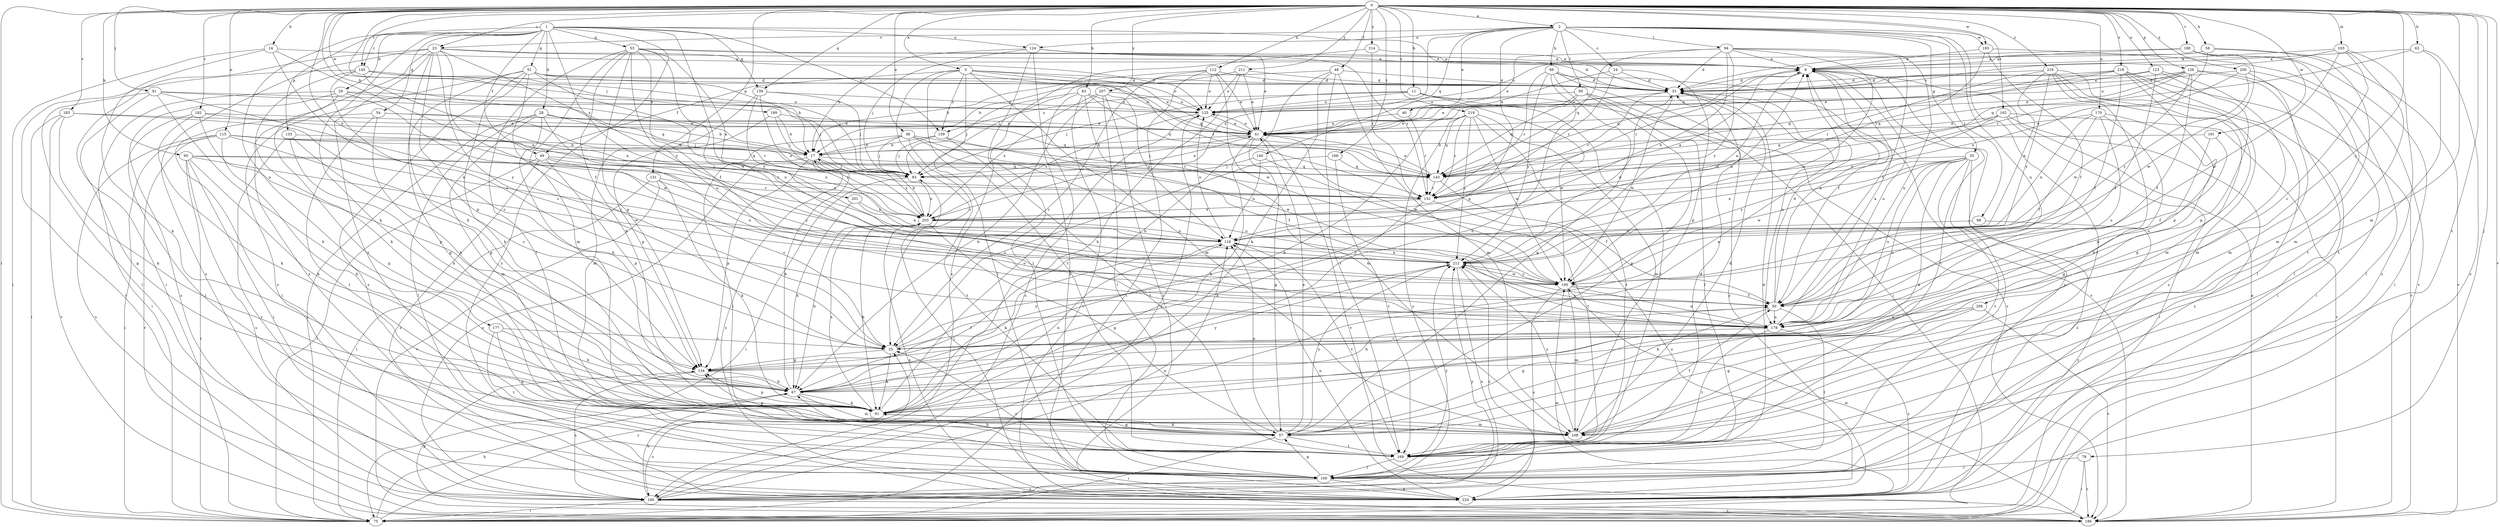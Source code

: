 strict digraph  {
0;
1;
2;
5;
8;
11;
14;
17;
23;
24;
25;
28;
29;
33;
38;
40;
41;
48;
49;
50;
51;
53;
54;
55;
57;
58;
62;
63;
65;
66;
67;
75;
78;
81;
83;
91;
94;
95;
98;
100;
103;
108;
112;
115;
116;
123;
124;
125;
126;
131;
133;
134;
139;
140;
143;
145;
152;
159;
160;
162;
168;
169;
170;
177;
178;
180;
182;
183;
186;
189;
191;
193;
195;
200;
201;
203;
206;
207;
211;
212;
214;
216;
218;
219;
220;
0 -> 2  [label=a];
0 -> 5  [label=a];
0 -> 11  [label=b];
0 -> 14  [label=b];
0 -> 17  [label=b];
0 -> 23  [label=c];
0 -> 38  [label=e];
0 -> 48  [label=f];
0 -> 58  [label=h];
0 -> 62  [label=h];
0 -> 63  [label=h];
0 -> 65  [label=h];
0 -> 75  [label=i];
0 -> 78  [label=j];
0 -> 81  [label=j];
0 -> 83  [label=j];
0 -> 103  [label=m];
0 -> 108  [label=m];
0 -> 112  [label=n];
0 -> 115  [label=n];
0 -> 116  [label=n];
0 -> 123  [label=o];
0 -> 126  [label=p];
0 -> 131  [label=p];
0 -> 139  [label=q];
0 -> 145  [label=r];
0 -> 162  [label=t];
0 -> 168  [label=t];
0 -> 169  [label=t];
0 -> 170  [label=u];
0 -> 180  [label=v];
0 -> 182  [label=v];
0 -> 183  [label=v];
0 -> 186  [label=v];
0 -> 189  [label=w];
0 -> 191  [label=w];
0 -> 193  [label=w];
0 -> 200  [label=x];
0 -> 206  [label=y];
0 -> 207  [label=y];
0 -> 211  [label=y];
0 -> 214  [label=z];
0 -> 216  [label=z];
0 -> 218  [label=z];
0 -> 219  [label=z];
1 -> 28  [label=d];
1 -> 29  [label=d];
1 -> 33  [label=d];
1 -> 49  [label=f];
1 -> 51  [label=g];
1 -> 53  [label=g];
1 -> 54  [label=g];
1 -> 91  [label=k];
1 -> 124  [label=o];
1 -> 133  [label=p];
1 -> 139  [label=q];
1 -> 145  [label=r];
1 -> 159  [label=s];
1 -> 177  [label=u];
1 -> 178  [label=u];
1 -> 201  [label=x];
1 -> 220  [label=z];
2 -> 23  [label=c];
2 -> 24  [label=c];
2 -> 40  [label=e];
2 -> 55  [label=g];
2 -> 66  [label=h];
2 -> 94  [label=l];
2 -> 95  [label=l];
2 -> 98  [label=l];
2 -> 100  [label=l];
2 -> 124  [label=o];
2 -> 134  [label=p];
2 -> 140  [label=q];
2 -> 178  [label=u];
2 -> 193  [label=w];
2 -> 203  [label=x];
5 -> 25  [label=c];
5 -> 33  [label=d];
5 -> 41  [label=e];
5 -> 49  [label=f];
5 -> 100  [label=l];
5 -> 108  [label=m];
5 -> 125  [label=o];
5 -> 152  [label=r];
5 -> 159  [label=s];
5 -> 169  [label=t];
8 -> 33  [label=d];
8 -> 50  [label=f];
8 -> 143  [label=q];
8 -> 152  [label=r];
8 -> 169  [label=t];
8 -> 178  [label=u];
8 -> 220  [label=z];
11 -> 83  [label=j];
11 -> 125  [label=o];
11 -> 159  [label=s];
11 -> 169  [label=t];
11 -> 186  [label=v];
11 -> 195  [label=w];
14 -> 8  [label=a];
14 -> 75  [label=i];
14 -> 91  [label=k];
14 -> 116  [label=n];
14 -> 178  [label=u];
17 -> 83  [label=j];
17 -> 134  [label=p];
17 -> 143  [label=q];
17 -> 160  [label=s];
17 -> 203  [label=x];
17 -> 220  [label=z];
23 -> 8  [label=a];
23 -> 25  [label=c];
23 -> 50  [label=f];
23 -> 67  [label=h];
23 -> 75  [label=i];
23 -> 125  [label=o];
23 -> 134  [label=p];
23 -> 160  [label=s];
23 -> 169  [label=t];
23 -> 212  [label=y];
23 -> 220  [label=z];
24 -> 33  [label=d];
24 -> 41  [label=e];
24 -> 134  [label=p];
24 -> 152  [label=r];
25 -> 50  [label=f];
25 -> 91  [label=k];
25 -> 134  [label=p];
25 -> 212  [label=y];
28 -> 41  [label=e];
28 -> 67  [label=h];
28 -> 75  [label=i];
28 -> 83  [label=j];
28 -> 100  [label=l];
28 -> 108  [label=m];
28 -> 143  [label=q];
28 -> 178  [label=u];
29 -> 57  [label=g];
29 -> 75  [label=i];
29 -> 83  [label=j];
29 -> 125  [label=o];
29 -> 160  [label=s];
29 -> 195  [label=w];
33 -> 125  [label=o];
33 -> 152  [label=r];
33 -> 178  [label=u];
33 -> 195  [label=w];
38 -> 17  [label=b];
38 -> 83  [label=j];
38 -> 100  [label=l];
38 -> 152  [label=r];
38 -> 169  [label=t];
38 -> 178  [label=u];
38 -> 195  [label=w];
40 -> 41  [label=e];
40 -> 152  [label=r];
41 -> 17  [label=b];
41 -> 57  [label=g];
41 -> 83  [label=j];
41 -> 91  [label=k];
41 -> 125  [label=o];
41 -> 186  [label=v];
41 -> 195  [label=w];
48 -> 17  [label=b];
48 -> 33  [label=d];
48 -> 67  [label=h];
48 -> 91  [label=k];
48 -> 108  [label=m];
48 -> 169  [label=t];
49 -> 25  [label=c];
49 -> 75  [label=i];
49 -> 134  [label=p];
49 -> 143  [label=q];
49 -> 152  [label=r];
49 -> 220  [label=z];
50 -> 8  [label=a];
50 -> 33  [label=d];
50 -> 57  [label=g];
50 -> 67  [label=h];
50 -> 100  [label=l];
50 -> 178  [label=u];
51 -> 17  [label=b];
51 -> 25  [label=c];
51 -> 33  [label=d];
51 -> 57  [label=g];
51 -> 91  [label=k];
51 -> 143  [label=q];
51 -> 160  [label=s];
51 -> 212  [label=y];
51 -> 220  [label=z];
53 -> 8  [label=a];
53 -> 41  [label=e];
53 -> 50  [label=f];
53 -> 91  [label=k];
53 -> 108  [label=m];
53 -> 134  [label=p];
53 -> 169  [label=t];
53 -> 178  [label=u];
53 -> 195  [label=w];
53 -> 203  [label=x];
54 -> 41  [label=e];
54 -> 67  [label=h];
54 -> 100  [label=l];
54 -> 152  [label=r];
54 -> 169  [label=t];
55 -> 25  [label=c];
55 -> 91  [label=k];
55 -> 100  [label=l];
55 -> 116  [label=n];
55 -> 143  [label=q];
55 -> 169  [label=t];
55 -> 178  [label=u];
55 -> 195  [label=w];
55 -> 212  [label=y];
55 -> 220  [label=z];
57 -> 41  [label=e];
57 -> 75  [label=i];
57 -> 91  [label=k];
57 -> 116  [label=n];
57 -> 134  [label=p];
57 -> 169  [label=t];
57 -> 212  [label=y];
58 -> 8  [label=a];
58 -> 108  [label=m];
58 -> 125  [label=o];
58 -> 152  [label=r];
58 -> 186  [label=v];
62 -> 8  [label=a];
62 -> 143  [label=q];
62 -> 169  [label=t];
62 -> 220  [label=z];
63 -> 83  [label=j];
63 -> 108  [label=m];
63 -> 125  [label=o];
63 -> 143  [label=q];
63 -> 160  [label=s];
63 -> 186  [label=v];
65 -> 67  [label=h];
65 -> 75  [label=i];
65 -> 83  [label=j];
65 -> 100  [label=l];
65 -> 160  [label=s];
65 -> 195  [label=w];
65 -> 203  [label=x];
66 -> 33  [label=d];
66 -> 57  [label=g];
66 -> 67  [label=h];
66 -> 75  [label=i];
66 -> 152  [label=r];
66 -> 186  [label=v];
66 -> 212  [label=y];
67 -> 17  [label=b];
67 -> 91  [label=k];
67 -> 108  [label=m];
67 -> 212  [label=y];
75 -> 25  [label=c];
75 -> 67  [label=h];
75 -> 195  [label=w];
78 -> 75  [label=i];
78 -> 100  [label=l];
78 -> 186  [label=v];
81 -> 57  [label=g];
81 -> 67  [label=h];
81 -> 100  [label=l];
81 -> 125  [label=o];
81 -> 143  [label=q];
81 -> 212  [label=y];
83 -> 41  [label=e];
83 -> 75  [label=i];
83 -> 203  [label=x];
91 -> 8  [label=a];
91 -> 57  [label=g];
91 -> 108  [label=m];
91 -> 116  [label=n];
91 -> 125  [label=o];
91 -> 134  [label=p];
91 -> 160  [label=s];
91 -> 203  [label=x];
94 -> 8  [label=a];
94 -> 33  [label=d];
94 -> 41  [label=e];
94 -> 50  [label=f];
94 -> 116  [label=n];
94 -> 143  [label=q];
94 -> 178  [label=u];
94 -> 195  [label=w];
94 -> 212  [label=y];
95 -> 41  [label=e];
95 -> 57  [label=g];
95 -> 100  [label=l];
95 -> 125  [label=o];
95 -> 143  [label=q];
95 -> 220  [label=z];
98 -> 116  [label=n];
98 -> 220  [label=z];
100 -> 25  [label=c];
100 -> 33  [label=d];
100 -> 57  [label=g];
100 -> 160  [label=s];
100 -> 212  [label=y];
100 -> 220  [label=z];
103 -> 8  [label=a];
103 -> 25  [label=c];
103 -> 125  [label=o];
103 -> 169  [label=t];
103 -> 195  [label=w];
103 -> 220  [label=z];
108 -> 33  [label=d];
108 -> 50  [label=f];
108 -> 212  [label=y];
112 -> 17  [label=b];
112 -> 25  [label=c];
112 -> 33  [label=d];
112 -> 41  [label=e];
112 -> 75  [label=i];
112 -> 125  [label=o];
112 -> 195  [label=w];
115 -> 17  [label=b];
115 -> 25  [label=c];
115 -> 75  [label=i];
115 -> 91  [label=k];
115 -> 143  [label=q];
115 -> 160  [label=s];
115 -> 186  [label=v];
115 -> 203  [label=x];
116 -> 8  [label=a];
116 -> 91  [label=k];
116 -> 125  [label=o];
116 -> 169  [label=t];
116 -> 212  [label=y];
123 -> 33  [label=d];
123 -> 41  [label=e];
123 -> 50  [label=f];
123 -> 108  [label=m];
123 -> 134  [label=p];
124 -> 8  [label=a];
124 -> 17  [label=b];
124 -> 33  [label=d];
124 -> 83  [label=j];
124 -> 152  [label=r];
124 -> 160  [label=s];
124 -> 220  [label=z];
125 -> 41  [label=e];
125 -> 203  [label=x];
126 -> 33  [label=d];
126 -> 41  [label=e];
126 -> 50  [label=f];
126 -> 75  [label=i];
126 -> 100  [label=l];
126 -> 125  [label=o];
126 -> 143  [label=q];
126 -> 195  [label=w];
131 -> 75  [label=i];
131 -> 91  [label=k];
131 -> 152  [label=r];
131 -> 186  [label=v];
131 -> 212  [label=y];
133 -> 17  [label=b];
133 -> 67  [label=h];
133 -> 134  [label=p];
133 -> 220  [label=z];
134 -> 67  [label=h];
134 -> 160  [label=s];
139 -> 83  [label=j];
139 -> 108  [label=m];
139 -> 125  [label=o];
139 -> 203  [label=x];
139 -> 212  [label=y];
140 -> 83  [label=j];
140 -> 116  [label=n];
140 -> 169  [label=t];
143 -> 41  [label=e];
143 -> 50  [label=f];
143 -> 152  [label=r];
145 -> 25  [label=c];
145 -> 33  [label=d];
145 -> 41  [label=e];
145 -> 83  [label=j];
145 -> 91  [label=k];
145 -> 116  [label=n];
145 -> 186  [label=v];
152 -> 67  [label=h];
152 -> 203  [label=x];
152 -> 220  [label=z];
159 -> 17  [label=b];
159 -> 50  [label=f];
159 -> 83  [label=j];
159 -> 169  [label=t];
160 -> 67  [label=h];
160 -> 75  [label=i];
160 -> 116  [label=n];
160 -> 125  [label=o];
160 -> 186  [label=v];
160 -> 212  [label=y];
162 -> 41  [label=e];
162 -> 75  [label=i];
162 -> 143  [label=q];
162 -> 186  [label=v];
162 -> 203  [label=x];
162 -> 220  [label=z];
168 -> 25  [label=c];
168 -> 143  [label=q];
168 -> 169  [label=t];
169 -> 33  [label=d];
169 -> 67  [label=h];
169 -> 100  [label=l];
170 -> 41  [label=e];
170 -> 50  [label=f];
170 -> 57  [label=g];
170 -> 67  [label=h];
170 -> 116  [label=n];
170 -> 178  [label=u];
177 -> 25  [label=c];
177 -> 57  [label=g];
177 -> 67  [label=h];
177 -> 169  [label=t];
178 -> 8  [label=a];
178 -> 25  [label=c];
178 -> 169  [label=t];
178 -> 212  [label=y];
178 -> 220  [label=z];
180 -> 8  [label=a];
180 -> 33  [label=d];
180 -> 75  [label=i];
180 -> 108  [label=m];
180 -> 195  [label=w];
182 -> 17  [label=b];
182 -> 41  [label=e];
182 -> 91  [label=k];
182 -> 100  [label=l];
182 -> 134  [label=p];
183 -> 41  [label=e];
183 -> 75  [label=i];
183 -> 91  [label=k];
183 -> 116  [label=n];
183 -> 186  [label=v];
186 -> 8  [label=a];
186 -> 134  [label=p];
186 -> 195  [label=w];
189 -> 17  [label=b];
189 -> 41  [label=e];
189 -> 83  [label=j];
189 -> 134  [label=p];
191 -> 17  [label=b];
191 -> 50  [label=f];
191 -> 178  [label=u];
193 -> 8  [label=a];
193 -> 50  [label=f];
193 -> 152  [label=r];
193 -> 186  [label=v];
195 -> 50  [label=f];
195 -> 108  [label=m];
195 -> 160  [label=s];
195 -> 178  [label=u];
195 -> 212  [label=y];
200 -> 33  [label=d];
200 -> 100  [label=l];
200 -> 108  [label=m];
200 -> 203  [label=x];
200 -> 212  [label=y];
201 -> 67  [label=h];
201 -> 116  [label=n];
201 -> 203  [label=x];
203 -> 8  [label=a];
203 -> 17  [label=b];
203 -> 57  [label=g];
203 -> 67  [label=h];
203 -> 91  [label=k];
203 -> 116  [label=n];
206 -> 57  [label=g];
206 -> 67  [label=h];
206 -> 178  [label=u];
206 -> 186  [label=v];
207 -> 67  [label=h];
207 -> 100  [label=l];
207 -> 116  [label=n];
207 -> 125  [label=o];
207 -> 203  [label=x];
207 -> 220  [label=z];
211 -> 33  [label=d];
211 -> 41  [label=e];
211 -> 83  [label=j];
211 -> 91  [label=k];
211 -> 125  [label=o];
212 -> 8  [label=a];
212 -> 33  [label=d];
212 -> 116  [label=n];
212 -> 160  [label=s];
212 -> 195  [label=w];
212 -> 220  [label=z];
214 -> 8  [label=a];
214 -> 100  [label=l];
214 -> 152  [label=r];
216 -> 33  [label=d];
216 -> 91  [label=k];
216 -> 100  [label=l];
216 -> 108  [label=m];
216 -> 116  [label=n];
216 -> 152  [label=r];
216 -> 160  [label=s];
216 -> 212  [label=y];
218 -> 33  [label=d];
218 -> 41  [label=e];
218 -> 50  [label=f];
218 -> 57  [label=g];
218 -> 75  [label=i];
218 -> 134  [label=p];
218 -> 143  [label=q];
218 -> 186  [label=v];
219 -> 41  [label=e];
219 -> 67  [label=h];
219 -> 108  [label=m];
219 -> 143  [label=q];
219 -> 152  [label=r];
219 -> 160  [label=s];
219 -> 169  [label=t];
219 -> 195  [label=w];
219 -> 212  [label=y];
220 -> 83  [label=j];
220 -> 116  [label=n];
220 -> 203  [label=x];
}
